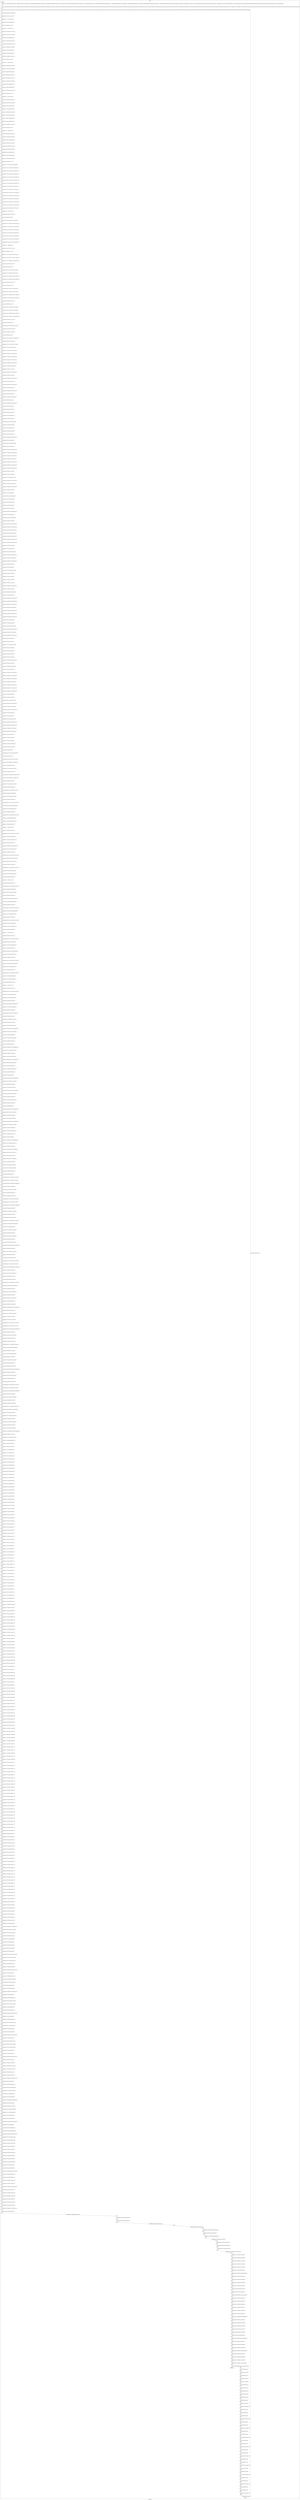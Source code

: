 digraph G {
label="Btor2XCFA";
subgraph cluster_0 {
label="main";
main_init[];
l1[];
l3[];
l4[];
l5[];
l6[];
l7[];
l8[];
l9[];
l10[];
l11[];
l12[];
l13[];
l14[];
l15[];
l16[];
l17[];
l18[];
l19[];
l20[];
l21[];
l22[];
l23[];
l24[];
l25[];
l26[];
l27[];
l28[];
l29[];
l30[];
l31[];
l32[];
l33[];
l34[];
l35[];
l36[];
l37[];
l38[];
l39[];
l40[];
l41[];
l42[];
l43[];
l44[];
l45[];
l46[];
l47[];
l48[];
l49[];
l50[];
l51[];
l52[];
l53[];
l54[];
l55[];
l56[];
l57[];
l58[];
l59[];
l60[];
l61[];
l62[];
l63[];
l64[];
l65[];
l66[];
l67[];
l68[];
l69[];
l70[];
l71[];
l72[];
l73[];
l74[];
l75[];
l76[];
l77[];
l78[];
l79[];
l80[];
l81[];
l82[];
l83[];
l84[];
l85[];
l86[];
l87[];
l88[];
l89[];
l90[];
l91[];
l92[];
l93[];
l94[];
l95[];
l96[];
l97[];
l98[];
l99[];
l100[];
l101[];
l102[];
l103[];
l104[];
l105[];
l106[];
l107[];
l108[];
l109[];
l110[];
l111[];
l112[];
l113[];
l114[];
l115[];
l116[];
l117[];
l118[];
l119[];
l120[];
l121[];
l122[];
l123[];
l124[];
l125[];
l126[];
l127[];
l128[];
l129[];
l130[];
l131[];
l132[];
l133[];
l134[];
l135[];
l136[];
l137[];
l138[];
l139[];
l140[];
l141[];
l142[];
l143[];
l144[];
l145[];
l146[];
l147[];
l148[];
l149[];
l150[];
l151[];
l152[];
l153[];
l154[];
l155[];
l156[];
l157[];
l158[];
l159[];
l160[];
l161[];
l162[];
l163[];
l164[];
l165[];
l166[];
l167[];
l168[];
l169[];
l170[];
l171[];
l172[];
l173[];
l174[];
l175[];
l176[];
l177[];
l178[];
l179[];
l180[];
l181[];
l182[];
l183[];
l184[];
l185[];
l186[];
l187[];
l188[];
l189[];
l190[];
l191[];
l192[];
l193[];
l194[];
l195[];
l196[];
l197[];
l198[];
l199[];
l200[];
l201[];
l202[];
l203[];
l204[];
l205[];
l206[];
l207[];
l208[];
l209[];
l210[];
l211[];
l212[];
l213[];
l214[];
l215[];
l216[];
l217[];
l218[];
l219[];
l220[];
l221[];
l222[];
l223[];
l224[];
l225[];
l226[];
l227[];
l228[];
l229[];
l230[];
l231[];
l232[];
l233[];
l234[];
l235[];
l236[];
l237[];
l238[];
l239[];
l240[];
l241[];
l242[];
l243[];
l244[];
l245[];
l246[];
l247[];
l248[];
l249[];
l250[];
l251[];
l252[];
l253[];
l254[];
l255[];
l256[];
l257[];
l258[];
l259[];
l260[];
l261[];
l262[];
l263[];
l264[];
l265[];
l266[];
l267[];
l268[];
l269[];
l270[];
l271[];
l272[];
l273[];
l274[];
l275[];
l276[];
l277[];
l278[];
l279[];
l280[];
l281[];
l282[];
l283[];
l284[];
l285[];
l286[];
l287[];
l288[];
l289[];
l290[];
l291[];
l292[];
l293[];
l294[];
l295[];
l296[];
l297[];
l298[];
l299[];
l300[];
l301[];
l302[];
l303[];
l304[];
l305[];
l306[];
l307[];
l308[];
l309[];
l310[];
l311[];
l312[];
l313[];
l314[];
l315[];
l316[];
l317[];
l318[];
l319[];
l320[];
l321[];
l322[];
l323[];
l324[];
l325[];
l326[];
l327[];
l328[];
l329[];
l330[];
l331[];
l332[];
l333[];
l334[];
l335[];
l336[];
l337[];
l338[];
l339[];
l340[];
l341[];
l342[];
l343[];
l344[];
l345[];
l346[];
l347[];
l348[];
l349[];
l350[];
l351[];
l352[];
l353[];
l354[];
l355[];
l356[];
l357[];
l358[];
l359[];
l360[];
l361[];
l362[];
l363[];
l364[];
l365[];
l366[];
l367[];
l368[];
l369[];
l370[];
l371[];
l372[];
l373[];
l374[];
l375[];
l376[];
l377[];
l378[];
l379[];
l380[];
l381[];
l382[];
l383[];
l384[];
l385[];
l386[];
l387[];
l388[];
l389[];
l390[];
l391[];
l392[];
l393[];
l394[];
l395[];
l396[];
l397[];
l398[];
l399[];
l400[];
l401[];
l402[];
l403[];
l404[];
l405[];
l406[];
l407[];
l408[];
l409[];
l410[];
l411[];
l412[];
l413[];
l414[];
l415[];
l416[];
l417[];
l418[];
l419[];
l420[];
l421[];
l422[];
l423[];
l424[];
l425[];
l426[];
l427[];
l428[];
l429[];
l430[];
l431[];
l432[];
l433[];
l434[];
l435[];
l436[];
l437[];
l438[];
l439[];
l440[];
l441[];
l442[];
l443[];
l444[];
l445[];
l446[];
l447[];
l448[];
l449[];
l450[];
l451[];
l452[];
l453[];
l454[];
l455[];
l456[];
l457[];
l458[];
l459[];
l460[];
l461[];
l462[];
l463[];
l464[];
l465[];
l466[];
l467[];
l468[];
l469[];
l470[];
l471[];
l472[];
l473[];
l474[];
l475[];
l476[];
l477[];
l478[];
l479[];
l480[];
l481[];
l482[];
l483[];
l484[];
l485[];
l486[];
l487[];
l488[];
l489[];
l490[];
l491[];
l492[];
l493[];
l494[];
l495[];
l496[];
l497[];
l498[];
l499[];
l500[];
l501[];
l502[];
l503[];
l504[];
l505[];
l506[];
l507[];
l508[];
l509[];
l510[];
l511[];
l512[];
l513[];
l514[];
l515[];
l516[];
l517[];
l518[];
l519[];
l520[];
l521[];
l522[];
l523[];
l524[];
l525[];
l526[];
l527[];
l528[];
l529[];
l530[];
l531[];
l532[];
l533[];
l534[];
l535[];
l536[];
l537[];
l538[];
l539[];
l540[];
l541[];
l542[];
l543[];
l544[];
l545[];
l546[];
l547[];
l548[];
l549[];
l550[];
l551[];
l552[];
l553[];
l554[];
l555[];
l556[];
l557[];
l558[];
l559[];
l560[];
l561[];
l562[];
l563[];
l564[];
l565[];
l566[];
l567[];
l568[];
l569[];
l570[];
l571[];
l572[];
l573[];
l574[];
l575[];
l576[];
l577[];
l578[];
l579[];
l580[];
l581[];
l582[];
l583[];
l584[];
l585[];
l586[];
l587[];
l588[];
l589[];
l590[];
l591[];
l592[];
l593[];
l594[];
l595[];
l596[];
l597[];
l598[];
l599[];
l600[];
l601[];
l602[];
l603[];
l604[];
l605[];
l606[];
l607[];
l608[];
l609[];
l610[];
l611[];
l612[];
l613[];
l614[];
l615[];
l616[];
l617[];
l618[];
l619[];
l620[];
l621[];
l622[];
l623[];
l624[];
l625[];
l626[];
l627[];
l628[];
l629[];
l630[];
l631[];
l632[];
l633[];
l634[];
l635[];
l636[];
l637[];
l638[];
l639[];
l640[];
l641[];
l642[];
l643[];
l644[];
l645[];
l646[];
l647[];
l648[];
l649[];
l650[];
l651[];
l652[];
l653[];
l654[];
l655[];
l656[];
l657[];
l658[];
l659[];
l660[];
l661[];
l662[];
l663[];
l664[];
l665[];
l666[];
l667[];
l668[];
l669[];
l670[];
l671[];
l672[];
l673[];
l674[];
l675[];
l676[];
l677[];
l678[];
l679[];
l680[];
l681[];
l682[];
l683[];
l684[];
l685[];
l686[];
l687[];
l688[];
l689[];
l690[];
l691[];
l692[];
l693[];
l694[];
l695[];
l696[];
l697[];
l698[];
l699[];
l700[];
l701[];
l702[];
l703[];
l704[];
l705[];
l706[];
l707[];
l708[];
l709[];
l710[];
l711[];
l712[];
l713[];
l714[];
l715[];
l716[];
l717[];
l718[];
l719[];
l720[];
l721[];
l722[];
l723[];
l724[];
l725[];
l726[];
l727[];
l728[];
l729[];
l730[];
l731[];
l732[];
l733[];
l734[];
l735[];
l736[];
l737[];
l738[];
l739[];
l740[];
l741[];
l742[];
l743[];
l744[];
l745[];
l746[];
l747[];
l748[];
l749[];
l750[];
l751[];
l752[];
l753[];
l754[];
l755[];
l756[];
l757[];
l758[];
l759[];
l760[];
l761[];
l762[];
l763[];
l764[];
main_error[];
l765[];
l766[];
l767[];
l768[];
l769[];
l770[];
l771[];
l772[];
l773[];
l774[];
l775[];
l776[];
l777[];
l778[];
l779[];
l780[];
l781[];
l782[];
l783[];
l784[];
l785[];
l786[];
l787[];
l788[];
l789[];
l790[];
l791[];
l792[];
l793[];
l794[];
l795[];
l796[];
l797[];
l798[];
l799[];
l800[];
l801[];
l802[];
l803[];
l804[];
l805[];
l806[];
l807[];
main_init -> l1 [label="[(assign const_7 #b0000000000000000),(assign const_10 #b00000000),(assign const_33 #b0),(assign const_99 #b00000000000000000000000000001010),(assign const_100 #b000000000000000000000000),(assign const_101 #b00000001),(assign const_109 #b00000000000000000000000000000100),(assign const_110 #b0000000000000000),(assign const_112 #b00000000000000000000000000010000),(assign const_117 #b00000000000000000000000001100100),(assign const_127 #b00000000000000000000000000000011),(assign const_142 #b00000000000000000000000000000010),(assign const_157 #b00000000000000000000000000000001),(assign const_198 #b00000000),(assign const_209 #b0000000000010110),(assign const_211 #b0000000000000000),(assign const_225 #b0000000000100001),(assign const_237 #b0000000000101100),(assign const_249 #b0000000000001011),(assign const_459 #b00000101),(assign const_468 #b00000000000000000000000000000000),(assign const_614 #b00000010),(assign const_635 #b00000011),(assign const_656 #b00000100)] "];
l3 -> l4 [label="[(havoc input_98),(havoc input_106),(havoc input_107),(havoc input_108),(havoc input_124),(havoc input_125),(havoc input_126),(havoc input_139),(havoc input_140),(havoc input_141),(havoc input_154),(havoc input_155),(havoc input_156),(havoc input_169),(havoc input_170),(havoc input_187),(havoc input_191),(havoc input_192),(havoc input_193),(havoc input_194),(havoc input_195),(havoc input_196),(havoc input_197),(havoc input_208),(havoc input_210),(havoc input_219),(havoc input_224),(havoc input_226),(havoc input_231),(havoc input_236),(havoc input_238),(havoc input_243),(havoc input_248),(havoc input_250),(havoc input_255),(havoc input_260),(havoc input_269),(havoc input_298),(havoc input_300),(havoc input_321),(havoc input_326),(havoc input_332),(havoc input_334),(havoc input_355),(havoc input_360),(havoc input_366),(havoc input_368),(havoc input_389),(havoc input_394),(havoc input_400),(havoc input_402),(havoc input_423),(havoc input_428)] "];
l4 -> l5 [label="[(assign binary_96 (bvand state_40 (bvnot state_94)))] "];
l5 -> l6 [label="[(assign binary_102 (bvxor const_101 state_29))] "];
l6 -> l7 [label="[(assign binary_103 (++ const_100 binary_102))] "];
l7 -> l8 [label="[(assign binary_104 (bvmul const_99 binary_103))] "];
l8 -> l9 [label="[(assign slice_105 (extract binary_104 0 16))] "];
l9 -> l10 [label="[(assign binary_111 (++ state_25 const_110))] "];
l10 -> l11 [label="[(assign binary_113 (bvashr binary_111 const_112))] "];
l11 -> l12 [label="[(assign binary_114 (bvsrem binary_113 const_99))] "];
l12 -> l13 [label="[(assign binary_115 (bvmul const_99 binary_114))] "];
l13 -> l14 [label="[(assign binary_116 (bvadd const_109 binary_115))] "];
l14 -> l15 [label="[(assign binary_118 (bvsrem binary_113 const_117))] "];
l15 -> l16 [label="[(assign binary_119 (bvsdiv binary_118 const_99))] "];
l16 -> l17 [label="[(assign binary_120 (bvmul const_99 binary_119))] "];
l17 -> l18 [label="[(assign binary_121 (bvmul const_99 binary_120))] "];
l18 -> l19 [label="[(assign binary_122 (bvadd binary_116 binary_121))] "];
l19 -> l20 [label="[(assign slice_123 (extract binary_122 0 16))] "];
l20 -> l21 [label="[(assign binary_128 (++ state_21 const_110))] "];
l21 -> l22 [label="[(assign binary_129 (bvashr binary_128 const_112))] "];
l22 -> l23 [label="[(assign binary_130 (bvsrem binary_129 const_99))] "];
l23 -> l24 [label="[(assign binary_131 (bvmul const_99 binary_130))] "];
l24 -> l25 [label="[(assign binary_132 (bvadd const_127 binary_131))] "];
l25 -> l26 [label="[(assign binary_133 (bvsrem binary_129 const_117))] "];
l26 -> l27 [label="[(assign binary_134 (bvsdiv binary_133 const_99))] "];
l27 -> l28 [label="[(assign binary_135 (bvmul const_99 binary_134))] "];
l28 -> l29 [label="[(assign binary_136 (bvmul const_99 binary_135))] "];
l29 -> l30 [label="[(assign binary_137 (bvadd binary_132 binary_136))] "];
l30 -> l31 [label="[(assign slice_138 (extract binary_137 0 16))] "];
l31 -> l32 [label="[(assign binary_143 (++ state_17 const_110))] "];
l32 -> l33 [label="[(assign binary_144 (bvashr binary_143 const_112))] "];
l33 -> l34 [label="[(assign binary_145 (bvsrem binary_144 const_99))] "];
l34 -> l35 [label="[(assign binary_146 (bvmul const_99 binary_145))] "];
l35 -> l36 [label="[(assign binary_147 (bvadd const_142 binary_146))] "];
l36 -> l37 [label="[(assign binary_148 (bvsrem binary_144 const_117))] "];
l37 -> l38 [label="[(assign binary_149 (bvsdiv binary_148 const_99))] "];
l38 -> l39 [label="[(assign binary_150 (bvmul const_99 binary_149))] "];
l39 -> l40 [label="[(assign binary_151 (bvmul const_99 binary_150))] "];
l40 -> l41 [label="[(assign binary_152 (bvadd binary_147 binary_151))] "];
l41 -> l42 [label="[(assign slice_153 (extract binary_152 0 16))] "];
l42 -> l43 [label="[(assign binary_158 (++ state_13 const_110))] "];
l43 -> l44 [label="[(assign binary_159 (bvashr binary_158 const_112))] "];
l44 -> l45 [label="[(assign binary_160 (bvsrem binary_159 const_99))] "];
l45 -> l46 [label="[(assign binary_161 (bvmul const_99 binary_160))] "];
l46 -> l47 [label="[(assign binary_162 (bvadd const_157 binary_161))] "];
l47 -> l48 [label="[(assign binary_163 (bvsrem binary_159 const_117))] "];
l48 -> l49 [label="[(assign binary_164 (bvsdiv binary_163 const_99))] "];
l49 -> l50 [label="[(assign binary_165 (bvmul const_99 binary_164))] "];
l50 -> l51 [label="[(assign binary_166 (bvmul const_99 binary_165))] "];
l51 -> l52 [label="[(assign binary_167 (bvadd binary_162 binary_166))] "];
l52 -> l53 [label="[(assign slice_168 (extract binary_167 0 16))] "];
l53 -> l54 [label="[(assign ternary_171 (ite (= input_170 #b1) slice_168 state_8))] "];
l54 -> l55 [label="[(assign ternary_172 (ite (= input_169 #b1) slice_168 ternary_171))] "];
l55 -> l56 [label="[(assign ternary_173 (ite (= input_156 #b1) slice_168 ternary_172))] "];
l56 -> l57 [label="[(assign ternary_174 (ite (= input_155 #b1) slice_153 ternary_173))] "];
l57 -> l58 [label="[(assign ternary_175 (ite (= input_154 #b1) slice_153 ternary_174))] "];
l58 -> l59 [label="[(assign ternary_176 (ite (= input_141 #b1) slice_153 ternary_175))] "];
l59 -> l60 [label="[(assign ternary_177 (ite (= input_140 #b1) slice_138 ternary_176))] "];
l60 -> l61 [label="[(assign ternary_178 (ite (= input_139 #b1) slice_138 ternary_177))] "];
l61 -> l62 [label="[(assign ternary_179 (ite (= input_126 #b1) slice_138 ternary_178))] "];
l62 -> l63 [label="[(assign ternary_180 (ite (= input_125 #b1) slice_123 ternary_179))] "];
l63 -> l64 [label="[(assign ternary_181 (ite (= input_124 #b1) slice_123 ternary_180))] "];
l64 -> l65 [label="[(assign ternary_182 (ite (= input_108 #b1) slice_123 ternary_181))] "];
l65 -> l66 [label="[(assign ternary_183 (ite (= input_107 #b1) slice_105 ternary_182))] "];
l66 -> l67 [label="[(assign ternary_184 (ite (= input_106 #b1) slice_105 ternary_183))] "];
l67 -> l68 [label="[(assign ternary_185 (ite (= input_98 #b1) slice_105 ternary_184))] "];
l68 -> l69 [label="[(assign binary_188 (++ const_100 state_11))] "];
l69 -> l70 [label="[(assign binary_189 (bvadd const_157 binary_188))] "];
l70 -> l71 [label="[(assign slice_190 (extract binary_189 0 8))] "];
l71 -> l72 [label="[(assign ternary_199 (ite (= input_197 #b1) const_198 state_11))] "];
l72 -> l73 [label="[(assign ternary_200 (ite (= input_196 #b1) slice_190 ternary_199))] "];
l73 -> l74 [label="[(assign ternary_201 (ite (= input_195 #b1) slice_190 ternary_200))] "];
l74 -> l75 [label="[(assign ternary_202 (ite (= input_194 #b1) slice_190 ternary_201))] "];
l75 -> l76 [label="[(assign ternary_203 (ite (= input_193 #b1) slice_190 ternary_202))] "];
l76 -> l77 [label="[(assign ternary_204 (ite (= input_192 #b1) slice_190 ternary_203))] "];
l77 -> l78 [label="[(assign ternary_205 (ite (= input_191 #b1) slice_190 ternary_204))] "];
l78 -> l79 [label="[(assign ternary_206 (ite (= input_187 #b1) slice_190 ternary_205))] "];
l79 -> l80 [label="[(assign binary_212 (++ state_8 const_110))] "];
l80 -> l81 [label="[(assign binary_213 (bvashr binary_212 const_112))] "];
l81 -> l82 [label="[(assign slice_214 (extract binary_213 0 16))] "];
l82 -> l83 [label="[(assign ternary_215 (ite (= input_193 #b1) slice_214 state_13))] "];
l83 -> l84 [label="[(assign ternary_216 (ite (= input_210 #b1) const_211 ternary_215))] "];
l84 -> l85 [label="[(assign ternary_217 (ite (= input_208 #b1) const_209 ternary_216))] "];
l85 -> l86 [label="[(assign binary_220 (bvsdiv binary_159 const_117))] "];
l86 -> l87 [label="[(assign slice_221 (extract binary_220 0 16))] "];
l87 -> l88 [label="[(assign ternary_222 (ite (= input_219 #b1) slice_221 state_15))] "];
l88 -> l89 [label="[(assign ternary_227 (ite (= input_192 #b1) slice_214 state_17))] "];
l89 -> l90 [label="[(assign ternary_228 (ite (= input_226 #b1) const_211 ternary_227))] "];
l90 -> l91 [label="[(assign ternary_229 (ite (= input_224 #b1) const_225 ternary_228))] "];
l91 -> l92 [label="[(assign binary_232 (bvsdiv binary_144 const_117))] "];
l92 -> l93 [label="[(assign slice_233 (extract binary_232 0 16))] "];
l93 -> l94 [label="[(assign ternary_234 (ite (= input_231 #b1) slice_233 state_19))] "];
l94 -> l95 [label="[(assign ternary_239 (ite (= input_191 #b1) slice_214 state_21))] "];
l95 -> l96 [label="[(assign ternary_240 (ite (= input_238 #b1) const_211 ternary_239))] "];
l96 -> l97 [label="[(assign ternary_241 (ite (= input_236 #b1) const_237 ternary_240))] "];
l97 -> l98 [label="[(assign binary_244 (bvsdiv binary_129 const_117))] "];
l98 -> l99 [label="[(assign slice_245 (extract binary_244 0 16))] "];
l99 -> l100 [label="[(assign ternary_246 (ite (= input_243 #b1) slice_245 state_23))] "];
l100 -> l101 [label="[(assign ternary_251 (ite (= input_187 #b1) slice_214 state_25))] "];
l101 -> l102 [label="[(assign ternary_252 (ite (= input_250 #b1) const_211 ternary_251))] "];
l102 -> l103 [label="[(assign ternary_253 (ite (= input_248 #b1) const_249 ternary_252))] "];
l103 -> l104 [label="[(assign binary_256 (bvsdiv binary_113 const_117))] "];
l104 -> l105 [label="[(assign slice_257 (extract binary_256 0 16))] "];
l105 -> l106 [label="[(assign ternary_258 (ite (= input_255 #b1) slice_257 state_27))] "];
l106 -> l107 [label="[(assign binary_261 (bvsrem binary_103 const_109))] "];
l107 -> l108 [label="[(assign binary_262 (bvadd const_157 binary_261))] "];
l108 -> l109 [label="[(assign slice_263 (extract binary_262 0 8))] "];
l109 -> l110 [label="[(assign ternary_264 (ite (= input_260 #b1) slice_263 binary_102))] "];
l110 -> l111 [label="[(assign binary_265 (bvxor const_101 ternary_264))] "];
l111 -> l112 [label="[(assign ternary_267 (ite (= input_194 #b1) slice_214 state_31))] "];
l112 -> l113 [label="[(assign binary_270 (bvor (bvnot state_34) input_269))] "];
l113 -> l114 [label="[(assign binary_271 (bvand binary_270 (bvnot input_169)))] "];
l114 -> l115 [label="[(assign binary_272 (bvand binary_271 (bvnot input_154)))] "];
l115 -> l116 [label="[(assign binary_273 (bvand binary_272 (bvnot input_139)))] "];
l116 -> l117 [label="[(assign binary_274 (bvand binary_273 (bvnot input_124)))] "];
l117 -> l118 [label="[(assign binary_275 (bvand binary_274 (bvnot input_106)))] "];
l118 -> l119 [label="[(assign binary_277 (bvand state_36 (bvnot input_197)))] "];
l119 -> l120 [label="[(assign binary_278 (bvor binary_277 input_169))] "];
l120 -> l121 [label="[(assign binary_279 (bvand binary_278 (bvnot input_156)))] "];
l121 -> l122 [label="[(assign binary_280 (bvor binary_279 input_154))] "];
l122 -> l123 [label="[(assign binary_281 (bvand binary_280 (bvnot input_141)))] "];
l123 -> l124 [label="[(assign binary_282 (bvor binary_281 input_139))] "];
l124 -> l125 [label="[(assign binary_283 (bvand binary_282 (bvnot input_126)))] "];
l125 -> l126 [label="[(assign binary_284 (bvor binary_283 input_124))] "];
l126 -> l127 [label="[(assign binary_285 (bvand binary_284 (bvnot input_108)))] "];
l127 -> l128 [label="[(assign binary_286 (bvor binary_285 input_106))] "];
l128 -> l129 [label="[(assign binary_287 (bvand binary_286 (bvnot input_98)))] "];
l129 -> l130 [label="[(assign binary_289 (bvor state_38 input_197))] "];
l130 -> l131 [label="[(assign binary_290 (bvand binary_289 (bvnot input_269)))] "];
l131 -> l132 [label="[(assign binary_292 (bvor state_40 input_156))] "];
l132 -> l133 [label="[(assign binary_293 (bvor binary_292 input_141))] "];
l133 -> l134 [label="[(assign binary_294 (bvor binary_293 input_126))] "];
l134 -> l135 [label="[(assign binary_295 (bvor binary_294 input_108))] "];
l135 -> l136 [label="[(assign binary_296 (bvor binary_295 input_98))] "];
l136 -> l137 [label="[(assign binary_299 (bvor (bvnot state_42) input_298))] "];
l137 -> l138 [label="[(assign binary_301 (bvor binary_299 input_300))] "];
l138 -> l139 [label="[(assign binary_302 (bvor binary_301 input_170))] "];
l139 -> l140 [label="[(assign binary_303 (bvor binary_302 input_169))] "];
l140 -> l141 [label="[(assign binary_304 (bvor binary_303 input_156))] "];
l141 -> l142 [label="[(assign binary_305 (bvand binary_304 (bvnot input_193)))] "];
l142 -> l143 [label="[(assign binary_306 (bvor binary_305 input_219))] "];
l143 -> l144 [label="[(assign binary_308 (bvand state_44 (bvnot input_298)))] "];
l144 -> l145 [label="[(assign binary_309 (bvor binary_308 input_193))] "];
l145 -> l146 [label="[(assign binary_310 (bvand binary_309 (bvnot input_210)))] "];
l146 -> l147 [label="[(assign binary_311 (bvand binary_310 (bvnot input_208)))] "];
l147 -> l148 [label="[(assign binary_312 (bvand binary_311 (bvnot input_219)))] "];
l148 -> l149 [label="[(assign binary_314 (bvand state_46 (bvnot input_300)))] "];
l149 -> l150 [label="[(assign binary_315 (bvand binary_314 (bvnot input_170)))] "];
l150 -> l151 [label="[(assign binary_316 (bvand binary_315 (bvnot input_169)))] "];
l151 -> l152 [label="[(assign binary_317 (bvand binary_316 (bvnot input_156)))] "];
l152 -> l153 [label="[(assign binary_318 (bvor binary_317 input_210))] "];
l153 -> l154 [label="[(assign binary_319 (bvor binary_318 input_208))] "];
l154 -> l155 [label="[(assign binary_322 (bvor (bvnot state_48) input_321))] "];
l155 -> l156 [label="[(assign binary_323 (bvand binary_322 (bvnot input_219)))] "];
l156 -> l157 [label="[(assign binary_325 (bvand state_50 (bvnot input_321)))] "];
l157 -> l158 [label="[(assign binary_327 (bvand binary_325 (bvnot input_326)))] "];
l158 -> l159 [label="[(assign binary_328 (bvor binary_327 input_219))] "];
l159 -> l160 [label="[(assign binary_330 (bvor state_52 input_326))] "];
l160 -> l161 [label="[(assign binary_333 (bvor (bvnot state_54) input_332))] "];
l161 -> l162 [label="[(assign binary_335 (bvor binary_333 input_334))] "];
l162 -> l163 [label="[(assign binary_336 (bvor binary_335 input_155))] "];
l163 -> l164 [label="[(assign binary_337 (bvor binary_336 input_154))] "];
l164 -> l165 [label="[(assign binary_338 (bvor binary_337 input_141))] "];
l165 -> l166 [label="[(assign binary_339 (bvand binary_338 (bvnot input_192)))] "];
l166 -> l167 [label="[(assign binary_340 (bvor binary_339 input_231))] "];
l167 -> l168 [label="[(assign binary_342 (bvand state_56 (bvnot input_332)))] "];
l168 -> l169 [label="[(assign binary_343 (bvor binary_342 input_192))] "];
l169 -> l170 [label="[(assign binary_344 (bvand binary_343 (bvnot input_226)))] "];
l170 -> l171 [label="[(assign binary_345 (bvand binary_344 (bvnot input_224)))] "];
l171 -> l172 [label="[(assign binary_346 (bvand binary_345 (bvnot input_231)))] "];
l172 -> l173 [label="[(assign binary_348 (bvand state_58 (bvnot input_334)))] "];
l173 -> l174 [label="[(assign binary_349 (bvand binary_348 (bvnot input_155)))] "];
l174 -> l175 [label="[(assign binary_350 (bvand binary_349 (bvnot input_154)))] "];
l175 -> l176 [label="[(assign binary_351 (bvand binary_350 (bvnot input_141)))] "];
l176 -> l177 [label="[(assign binary_352 (bvor binary_351 input_226))] "];
l177 -> l178 [label="[(assign binary_353 (bvor binary_352 input_224))] "];
l178 -> l179 [label="[(assign binary_356 (bvor (bvnot state_60) input_355))] "];
l179 -> l180 [label="[(assign binary_357 (bvand binary_356 (bvnot input_231)))] "];
l180 -> l181 [label="[(assign binary_359 (bvand state_62 (bvnot input_355)))] "];
l181 -> l182 [label="[(assign binary_361 (bvand binary_359 (bvnot input_360)))] "];
l182 -> l183 [label="[(assign binary_362 (bvor binary_361 input_231))] "];
l183 -> l184 [label="[(assign binary_364 (bvor state_64 input_360))] "];
l184 -> l185 [label="[(assign binary_367 (bvor (bvnot state_66) input_366))] "];
l185 -> l186 [label="[(assign binary_369 (bvor binary_367 input_368))] "];
l186 -> l187 [label="[(assign binary_370 (bvor binary_369 input_140))] "];
l187 -> l188 [label="[(assign binary_371 (bvor binary_370 input_139))] "];
l188 -> l189 [label="[(assign binary_372 (bvor binary_371 input_126))] "];
l189 -> l190 [label="[(assign binary_373 (bvand binary_372 (bvnot input_191)))] "];
l190 -> l191 [label="[(assign binary_374 (bvor binary_373 input_243))] "];
l191 -> l192 [label="[(assign binary_376 (bvand state_68 (bvnot input_366)))] "];
l192 -> l193 [label="[(assign binary_377 (bvor binary_376 input_191))] "];
l193 -> l194 [label="[(assign binary_378 (bvand binary_377 (bvnot input_238)))] "];
l194 -> l195 [label="[(assign binary_379 (bvand binary_378 (bvnot input_236)))] "];
l195 -> l196 [label="[(assign binary_380 (bvand binary_379 (bvnot input_243)))] "];
l196 -> l197 [label="[(assign binary_382 (bvand state_70 (bvnot input_368)))] "];
l197 -> l198 [label="[(assign binary_383 (bvand binary_382 (bvnot input_140)))] "];
l198 -> l199 [label="[(assign binary_384 (bvand binary_383 (bvnot input_139)))] "];
l199 -> l200 [label="[(assign binary_385 (bvand binary_384 (bvnot input_126)))] "];
l200 -> l201 [label="[(assign binary_386 (bvor binary_385 input_238))] "];
l201 -> l202 [label="[(assign binary_387 (bvor binary_386 input_236))] "];
l202 -> l203 [label="[(assign binary_390 (bvor (bvnot state_72) input_389))] "];
l203 -> l204 [label="[(assign binary_391 (bvand binary_390 (bvnot input_243)))] "];
l204 -> l205 [label="[(assign binary_393 (bvand state_74 (bvnot input_389)))] "];
l205 -> l206 [label="[(assign binary_395 (bvand binary_393 (bvnot input_394)))] "];
l206 -> l207 [label="[(assign binary_396 (bvor binary_395 input_243))] "];
l207 -> l208 [label="[(assign binary_398 (bvor state_76 input_394))] "];
l208 -> l209 [label="[(assign binary_401 (bvor (bvnot state_78) input_400))] "];
l209 -> l210 [label="[(assign binary_403 (bvor binary_401 input_402))] "];
l210 -> l211 [label="[(assign binary_404 (bvor binary_403 input_125))] "];
l211 -> l212 [label="[(assign binary_405 (bvor binary_404 input_124))] "];
l212 -> l213 [label="[(assign binary_406 (bvor binary_405 input_108))] "];
l213 -> l214 [label="[(assign binary_407 (bvand binary_406 (bvnot input_187)))] "];
l214 -> l215 [label="[(assign binary_408 (bvor binary_407 input_255))] "];
l215 -> l216 [label="[(assign binary_410 (bvand state_80 (bvnot input_400)))] "];
l216 -> l217 [label="[(assign binary_411 (bvor binary_410 input_187))] "];
l217 -> l218 [label="[(assign binary_412 (bvand binary_411 (bvnot input_250)))] "];
l218 -> l219 [label="[(assign binary_413 (bvand binary_412 (bvnot input_248)))] "];
l219 -> l220 [label="[(assign binary_414 (bvand binary_413 (bvnot input_255)))] "];
l220 -> l221 [label="[(assign binary_416 (bvand state_82 (bvnot input_402)))] "];
l221 -> l222 [label="[(assign binary_417 (bvand binary_416 (bvnot input_125)))] "];
l222 -> l223 [label="[(assign binary_418 (bvand binary_417 (bvnot input_124)))] "];
l223 -> l224 [label="[(assign binary_419 (bvand binary_418 (bvnot input_108)))] "];
l224 -> l225 [label="[(assign binary_420 (bvor binary_419 input_250))] "];
l225 -> l226 [label="[(assign binary_421 (bvor binary_420 input_248))] "];
l226 -> l227 [label="[(assign binary_424 (bvor (bvnot state_84) input_423))] "];
l227 -> l228 [label="[(assign binary_425 (bvand binary_424 (bvnot input_255)))] "];
l228 -> l229 [label="[(assign binary_427 (bvand state_86 (bvnot input_423)))] "];
l229 -> l230 [label="[(assign binary_429 (bvand binary_427 (bvnot input_428)))] "];
l230 -> l231 [label="[(assign binary_430 (bvor binary_429 input_255))] "];
l231 -> l232 [label="[(assign binary_432 (bvor state_88 input_428))] "];
l232 -> l233 [label="[(assign binary_434 (bvor (bvnot state_90) input_260))] "];
l233 -> l234 [label="[(assign binary_435 (bvand binary_434 (bvnot input_107)))] "];
l234 -> l235 [label="[(assign binary_436 (bvand binary_435 (bvnot input_106)))] "];
l235 -> l236 [label="[(assign binary_437 (bvand binary_436 (bvnot input_98)))] "];
l236 -> l237 [label="[(assign binary_439 (bvand state_92 (bvnot input_260)))] "];
l237 -> l238 [label="[(assign binary_440 (bvor binary_439 input_107))] "];
l238 -> l239 [label="[(assign binary_441 (bvor binary_440 input_106))] "];
l239 -> l240 [label="[(assign binary_442 (bvor binary_441 input_98))] "];
l240 -> l241 [label="[(assign binary_444 (bvor state_36 (bvnot input_197)))] "];
l241 -> l242 [label="[(assign binary_445 (bvsrem binary_213 const_99))] "];
l242 -> l243 [label="[(assign slice_446 (extract binary_445 8 32))] "];
l243 -> l244 [label="[(assign comparison_447 (ite (= const_100 slice_446) #b1 #b0))] "];
l244 -> l245 [label="[(assign slice_448 (extract binary_445 0 8))] "];
l245 -> l246 [label="[(assign comparison_449 (ite (= state_11 slice_448) #b1 #b0))] "];
l246 -> l247 [label="[(assign binary_450 (bvand comparison_447 comparison_449))] "];
l247 -> l248 [label="[(assign binary_451 (bvand state_38 binary_450))] "];
l248 -> l249 [label="[(assign binary_452 (bvor (bvnot input_196) binary_451))] "];
l249 -> l250 [label="[(assign binary_453 (bvand binary_444 binary_452))] "];
l250 -> l251 [label="[(assign comparison_454 (ite (bvule binary_188 const_109) #b1 #b0))] "];
l251 -> l252 [label="[(assign binary_455 (bvand (bvnot binary_450) comparison_454))] "];
l252 -> l253 [label="[(assign binary_456 (bvand state_38 binary_455))] "];
l253 -> l254 [label="[(assign binary_457 (bvor (bvnot input_195) binary_456))] "];
l254 -> l255 [label="[(assign binary_458 (bvand binary_453 binary_457))] "];
l255 -> l256 [label="[(assign comparison_460 (ite (= const_459 state_11) #b1 #b0))] "];
l256 -> l257 [label="[(assign binary_461 (bvand state_38 comparison_460))] "];
l257 -> l258 [label="[(assign binary_462 (bvor (bvnot input_269) binary_461))] "];
l258 -> l259 [label="[(assign binary_463 (bvand binary_458 binary_462))] "];
l259 -> l260 [label="[(assign comparison_464 (ite (= const_157 binary_164) #b1 #b0))] "];
l260 -> l261 [label="[(assign binary_465 (bvand state_44 (bvnot comparison_464)))] "];
l261 -> l262 [label="[(assign binary_466 (bvor (bvnot input_298) binary_465))] "];
l262 -> l263 [label="[(assign binary_467 (bvand binary_463 binary_466))] "];
l263 -> l264 [label="[(assign comparison_469 (ite (= const_468 binary_159) #b1 #b0))] "];
l264 -> l265 [label="[(assign binary_470 (bvand state_46 comparison_469))] "];
l265 -> l266 [label="[(assign binary_471 (bvor (bvnot input_300) binary_470))] "];
l266 -> l267 [label="[(assign binary_472 (bvand binary_467 binary_471))] "];
l267 -> l268 [label="[(assign binary_473 (++ state_15 const_110))] "];
l268 -> l269 [label="[(assign binary_474 (bvashr binary_473 const_112))] "];
l269 -> l270 [label="[(assign comparison_475 (ite (= const_157 binary_474) #b1 #b0))] "];
l270 -> l271 [label="[(assign binary_476 (bvand state_50 comparison_475))] "];
l271 -> l272 [label="[(assign binary_477 (bvor (bvnot input_321) binary_476))] "];
l272 -> l273 [label="[(assign binary_478 (bvand binary_472 binary_477))] "];
l273 -> l274 [label="[(assign binary_479 (bvand state_50 (bvnot comparison_475)))] "];
l274 -> l275 [label="[(assign binary_480 (bvor (bvnot input_326) binary_479))] "];
l275 -> l276 [label="[(assign binary_481 (bvand binary_478 binary_480))] "];
l276 -> l277 [label="[(assign comparison_482 (ite (= const_142 binary_149) #b1 #b0))] "];
l277 -> l278 [label="[(assign binary_483 (bvand state_56 (bvnot comparison_482)))] "];
l278 -> l279 [label="[(assign binary_484 (bvor (bvnot input_332) binary_483))] "];
l279 -> l280 [label="[(assign binary_485 (bvand binary_481 binary_484))] "];
l280 -> l281 [label="[(assign comparison_486 (ite (= const_468 binary_144) #b1 #b0))] "];
l281 -> l282 [label="[(assign binary_487 (bvand state_58 comparison_486))] "];
l282 -> l283 [label="[(assign binary_488 (bvor (bvnot input_334) binary_487))] "];
l283 -> l284 [label="[(assign binary_489 (bvand binary_485 binary_488))] "];
l284 -> l285 [label="[(assign binary_490 (++ state_19 const_110))] "];
l285 -> l286 [label="[(assign binary_491 (bvashr binary_490 const_112))] "];
l286 -> l287 [label="[(assign comparison_492 (ite (= const_142 binary_491) #b1 #b0))] "];
l287 -> l288 [label="[(assign binary_493 (bvand state_62 comparison_492))] "];
l288 -> l289 [label="[(assign binary_494 (bvor (bvnot input_355) binary_493))] "];
l289 -> l290 [label="[(assign binary_495 (bvand binary_489 binary_494))] "];
l290 -> l291 [label="[(assign binary_496 (bvand state_62 (bvnot comparison_492)))] "];
l291 -> l292 [label="[(assign binary_497 (bvor (bvnot input_360) binary_496))] "];
l292 -> l293 [label="[(assign binary_498 (bvand binary_495 binary_497))] "];
l293 -> l294 [label="[(assign comparison_499 (ite (= const_127 binary_134) #b1 #b0))] "];
l294 -> l295 [label="[(assign binary_500 (bvand state_68 (bvnot comparison_499)))] "];
l295 -> l296 [label="[(assign binary_501 (bvor (bvnot input_366) binary_500))] "];
l296 -> l297 [label="[(assign binary_502 (bvand binary_498 binary_501))] "];
l297 -> l298 [label="[(assign comparison_503 (ite (= const_468 binary_129) #b1 #b0))] "];
l298 -> l299 [label="[(assign binary_504 (bvand state_70 comparison_503))] "];
l299 -> l300 [label="[(assign binary_505 (bvor (bvnot input_368) binary_504))] "];
l300 -> l301 [label="[(assign binary_506 (bvand binary_502 binary_505))] "];
l301 -> l302 [label="[(assign binary_507 (++ state_23 const_110))] "];
l302 -> l303 [label="[(assign binary_508 (bvashr binary_507 const_112))] "];
l303 -> l304 [label="[(assign comparison_509 (ite (= const_127 binary_508) #b1 #b0))] "];
l304 -> l305 [label="[(assign binary_510 (bvand state_74 comparison_509))] "];
l305 -> l306 [label="[(assign binary_511 (bvor (bvnot input_389) binary_510))] "];
l306 -> l307 [label="[(assign binary_512 (bvand binary_506 binary_511))] "];
l307 -> l308 [label="[(assign binary_513 (bvand state_74 (bvnot comparison_509)))] "];
l308 -> l309 [label="[(assign binary_514 (bvor (bvnot input_394) binary_513))] "];
l309 -> l310 [label="[(assign binary_515 (bvand binary_512 binary_514))] "];
l310 -> l311 [label="[(assign comparison_516 (ite (= const_109 binary_119) #b1 #b0))] "];
l311 -> l312 [label="[(assign binary_517 (bvand state_80 (bvnot comparison_516)))] "];
l312 -> l313 [label="[(assign binary_518 (bvor (bvnot input_400) binary_517))] "];
l313 -> l314 [label="[(assign binary_519 (bvand binary_515 binary_518))] "];
l314 -> l315 [label="[(assign comparison_520 (ite (= const_468 binary_113) #b1 #b0))] "];
l315 -> l316 [label="[(assign binary_521 (bvand state_82 comparison_520))] "];
l316 -> l317 [label="[(assign binary_522 (bvor (bvnot input_402) binary_521))] "];
l317 -> l318 [label="[(assign binary_523 (bvand binary_519 binary_522))] "];
l318 -> l319 [label="[(assign binary_524 (++ state_27 const_110))] "];
l319 -> l320 [label="[(assign binary_525 (bvashr binary_524 const_112))] "];
l320 -> l321 [label="[(assign comparison_526 (ite (= const_109 binary_525) #b1 #b0))] "];
l321 -> l322 [label="[(assign binary_527 (bvand state_86 comparison_526))] "];
l322 -> l323 [label="[(assign binary_528 (bvor (bvnot input_423) binary_527))] "];
l323 -> l324 [label="[(assign binary_529 (bvand binary_523 binary_528))] "];
l324 -> l325 [label="[(assign binary_530 (bvand state_86 (bvnot comparison_526)))] "];
l325 -> l326 [label="[(assign binary_531 (bvor (bvnot input_428) binary_530))] "];
l326 -> l327 [label="[(assign binary_532 (bvand binary_529 binary_531))] "];
l327 -> l328 [label="[(assign binary_533 (bvand (bvnot state_34) (bvnot state_42)))] "];
l328 -> l329 [label="[(assign binary_534 (bvand state_92 binary_533))] "];
l329 -> l330 [label="[(assign binary_535 (bvor (bvnot input_260) binary_534))] "];
l330 -> l331 [label="[(assign binary_536 (bvand binary_532 binary_535))] "];
l331 -> l332 [label="[(assign binary_537 (bvand (bvnot state_34) state_46))] "];
l332 -> l333 [label="[(assign binary_538 (bvand binary_537 (bvnot comparison_469)))] "];
l333 -> l334 [label="[(assign binary_539 (bvor (bvnot input_170) binary_538))] "];
l334 -> l335 [label="[(assign binary_540 (bvand binary_536 binary_539))] "];
l335 -> l336 [label="[(assign binary_541 (bvor binary_538 (bvnot input_169)))] "];
l336 -> l337 [label="[(assign binary_542 (bvand binary_540 binary_541))] "];
l337 -> l338 [label="[(assign binary_543 (bvand state_36 state_46))] "];
l338 -> l339 [label="[(assign binary_544 (bvand binary_543 (bvnot comparison_469)))] "];
l339 -> l340 [label="[(assign binary_545 (bvor (bvnot input_156) binary_544))] "];
l340 -> l341 [label="[(assign binary_546 (bvand binary_542 binary_545))] "];
l341 -> l342 [label="[(assign binary_547 (bvand (bvnot state_34) state_58))] "];
l342 -> l343 [label="[(assign binary_548 (bvand binary_547 (bvnot comparison_486)))] "];
l343 -> l344 [label="[(assign binary_549 (bvor (bvnot input_155) binary_548))] "];
l344 -> l345 [label="[(assign binary_550 (bvand binary_546 binary_549))] "];
l345 -> l346 [label="[(assign binary_551 (bvor binary_548 (bvnot input_154)))] "];
l346 -> l347 [label="[(assign binary_552 (bvand binary_550 binary_551))] "];
l347 -> l348 [label="[(assign binary_553 (bvand state_36 state_58))] "];
l348 -> l349 [label="[(assign binary_554 (bvand binary_553 (bvnot comparison_486)))] "];
l349 -> l350 [label="[(assign binary_555 (bvor (bvnot input_141) binary_554))] "];
l350 -> l351 [label="[(assign binary_556 (bvand binary_552 binary_555))] "];
l351 -> l352 [label="[(assign binary_557 (bvand (bvnot state_34) state_70))] "];
l352 -> l353 [label="[(assign binary_558 (bvand binary_557 (bvnot comparison_503)))] "];
l353 -> l354 [label="[(assign binary_559 (bvor (bvnot input_140) binary_558))] "];
l354 -> l355 [label="[(assign binary_560 (bvand binary_556 binary_559))] "];
l355 -> l356 [label="[(assign binary_561 (bvor binary_558 (bvnot input_139)))] "];
l356 -> l357 [label="[(assign binary_562 (bvand binary_560 binary_561))] "];
l357 -> l358 [label="[(assign binary_563 (bvand state_36 state_70))] "];
l358 -> l359 [label="[(assign binary_564 (bvand binary_563 (bvnot comparison_503)))] "];
l359 -> l360 [label="[(assign binary_565 (bvor (bvnot input_126) binary_564))] "];
l360 -> l361 [label="[(assign binary_566 (bvand binary_562 binary_565))] "];
l361 -> l362 [label="[(assign binary_567 (bvand (bvnot state_34) state_82))] "];
l362 -> l363 [label="[(assign binary_568 (bvand binary_567 (bvnot comparison_520)))] "];
l363 -> l364 [label="[(assign binary_569 (bvor (bvnot input_125) binary_568))] "];
l364 -> l365 [label="[(assign binary_570 (bvand binary_566 binary_569))] "];
l365 -> l366 [label="[(assign binary_571 (bvor binary_568 (bvnot input_124)))] "];
l366 -> l367 [label="[(assign binary_572 (bvand binary_570 binary_571))] "];
l367 -> l368 [label="[(assign binary_573 (bvand state_36 state_82))] "];
l368 -> l369 [label="[(assign binary_574 (bvand binary_573 (bvnot comparison_520)))] "];
l369 -> l370 [label="[(assign binary_575 (bvor (bvnot input_108) binary_574))] "];
l370 -> l371 [label="[(assign binary_576 (bvand binary_572 binary_575))] "];
l371 -> l372 [label="[(assign binary_577 (bvand (bvnot state_34) (bvnot state_90)))] "];
l372 -> l373 [label="[(assign binary_578 (bvor (bvnot input_107) binary_577))] "];
l373 -> l374 [label="[(assign binary_579 (bvand binary_576 binary_578))] "];
l374 -> l375 [label="[(assign binary_580 (bvor binary_577 (bvnot input_106)))] "];
l375 -> l376 [label="[(assign binary_581 (bvand binary_579 binary_580))] "];
l376 -> l377 [label="[(assign binary_582 (bvand state_36 (bvnot state_90)))] "];
l377 -> l378 [label="[(assign binary_583 (bvor (bvnot input_98) binary_582))] "];
l378 -> l379 [label="[(assign binary_584 (bvand binary_581 binary_583))] "];
l379 -> l380 [label="[(assign binary_585 (bvand state_38 state_92))] "];
l380 -> l381 [label="[(assign comparison_586 (ite (= const_468 binary_445) #b1 #b0))] "];
l381 -> l382 [label="[(assign comparison_587 (ite (= const_198 state_11) #b1 #b0))] "];
l382 -> l383 [label="[(assign binary_588 (bvand (bvnot comparison_586) comparison_587))] "];
l383 -> l384 [label="[(assign binary_589 (bvand binary_585 binary_588))] "];
l384 -> l385 [label="[(assign binary_590 (bvor (bvnot input_194) binary_589))] "];
l385 -> l386 [label="[(assign binary_591 (bvand binary_584 binary_590))] "];
l386 -> l387 [label="[(assign binary_592 (bvand state_38 (bvnot state_42)))] "];
l387 -> l388 [label="[(assign comparison_593 (ite (= const_157 binary_445) #b1 #b0))] "];
l388 -> l389 [label="[(assign comparison_594 (ite (= const_101 state_11) #b1 #b0))] "];
l389 -> l390 [label="[(assign binary_595 (bvand (bvnot comparison_593) comparison_594))] "];
l390 -> l391 [label="[(assign binary_596 (bvand binary_592 binary_595))] "];
l391 -> l392 [label="[(assign binary_597 (bvor (bvnot input_193) binary_596))] "];
l392 -> l393 [label="[(assign binary_598 (bvand binary_591 binary_597))] "];
l393 -> l394 [label="[(assign binary_599 (bvand state_44 (bvnot state_48)))] "];
l394 -> l395 [label="[(assign comparison_600 (ite (= const_468 binary_220) #b1 #b0))] "];
l395 -> l396 [label="[(assign binary_601 (bvand comparison_464 comparison_600))] "];
l396 -> l397 [label="[(assign binary_602 (bvand binary_599 binary_601))] "];
l397 -> l398 [label="[(assign binary_603 (bvor (bvnot input_210) binary_602))] "];
l398 -> l399 [label="[(assign binary_604 (bvand binary_598 binary_603))] "];
l399 -> l400 [label="[(assign binary_605 (bvor binary_602 (bvnot input_208)))] "];
l400 -> l401 [label="[(assign binary_606 (bvand binary_604 binary_605))] "];
l401 -> l402 [label="[(assign binary_607 (bvand state_44 (bvnot state_48)))] "];
l402 -> l403 [label="[(assign binary_608 (bvand comparison_464 (bvnot comparison_600)))] "];
l403 -> l404 [label="[(assign binary_609 (bvand binary_607 binary_608))] "];
l404 -> l405 [label="[(assign binary_610 (bvor (bvnot input_219) binary_609))] "];
l405 -> l406 [label="[(assign binary_611 (bvand binary_606 binary_610))] "];
l406 -> l407 [label="[(assign binary_612 (bvand state_38 (bvnot state_54)))] "];
l407 -> l408 [label="[(assign comparison_613 (ite (= const_142 binary_445) #b1 #b0))] "];
l408 -> l409 [label="[(assign comparison_615 (ite (= const_614 state_11) #b1 #b0))] "];
l409 -> l410 [label="[(assign binary_616 (bvand (bvnot comparison_613) comparison_615))] "];
l410 -> l411 [label="[(assign binary_617 (bvand binary_612 binary_616))] "];
l411 -> l412 [label="[(assign binary_618 (bvor (bvnot input_192) binary_617))] "];
l412 -> l413 [label="[(assign binary_619 (bvand binary_611 binary_618))] "];
l413 -> l414 [label="[(assign binary_620 (bvand state_56 (bvnot state_60)))] "];
l414 -> l415 [label="[(assign comparison_621 (ite (= const_468 binary_232) #b1 #b0))] "];
l415 -> l416 [label="[(assign binary_622 (bvand comparison_482 comparison_621))] "];
l416 -> l417 [label="[(assign binary_623 (bvand binary_620 binary_622))] "];
l417 -> l418 [label="[(assign binary_624 (bvor (bvnot input_226) binary_623))] "];
l418 -> l419 [label="[(assign binary_625 (bvand binary_619 binary_624))] "];
l419 -> l420 [label="[(assign binary_626 (bvor binary_623 (bvnot input_224)))] "];
l420 -> l421 [label="[(assign binary_627 (bvand binary_625 binary_626))] "];
l421 -> l422 [label="[(assign binary_628 (bvand state_56 (bvnot state_60)))] "];
l422 -> l423 [label="[(assign binary_629 (bvand comparison_482 (bvnot comparison_621)))] "];
l423 -> l424 [label="[(assign binary_630 (bvand binary_628 binary_629))] "];
l424 -> l425 [label="[(assign binary_631 (bvor (bvnot input_231) binary_630))] "];
l425 -> l426 [label="[(assign binary_632 (bvand binary_627 binary_631))] "];
l426 -> l427 [label="[(assign binary_633 (bvand state_38 (bvnot state_66)))] "];
l427 -> l428 [label="[(assign comparison_634 (ite (= const_127 binary_445) #b1 #b0))] "];
l428 -> l429 [label="[(assign comparison_636 (ite (= const_635 state_11) #b1 #b0))] "];
l429 -> l430 [label="[(assign binary_637 (bvand (bvnot comparison_634) comparison_636))] "];
l430 -> l431 [label="[(assign binary_638 (bvand binary_633 binary_637))] "];
l431 -> l432 [label="[(assign binary_639 (bvor (bvnot input_191) binary_638))] "];
l432 -> l433 [label="[(assign binary_640 (bvand binary_632 binary_639))] "];
l433 -> l434 [label="[(assign binary_641 (bvand state_68 (bvnot state_72)))] "];
l434 -> l435 [label="[(assign comparison_642 (ite (= const_468 binary_244) #b1 #b0))] "];
l435 -> l436 [label="[(assign binary_643 (bvand comparison_499 comparison_642))] "];
l436 -> l437 [label="[(assign binary_644 (bvand binary_641 binary_643))] "];
l437 -> l438 [label="[(assign binary_645 (bvor (bvnot input_238) binary_644))] "];
l438 -> l439 [label="[(assign binary_646 (bvand binary_640 binary_645))] "];
l439 -> l440 [label="[(assign binary_647 (bvor binary_644 (bvnot input_236)))] "];
l440 -> l441 [label="[(assign binary_648 (bvand binary_646 binary_647))] "];
l441 -> l442 [label="[(assign binary_649 (bvand state_68 (bvnot state_72)))] "];
l442 -> l443 [label="[(assign binary_650 (bvand comparison_499 (bvnot comparison_642)))] "];
l443 -> l444 [label="[(assign binary_651 (bvand binary_649 binary_650))] "];
l444 -> l445 [label="[(assign binary_652 (bvor (bvnot input_243) binary_651))] "];
l445 -> l446 [label="[(assign binary_653 (bvand binary_648 binary_652))] "];
l446 -> l447 [label="[(assign binary_654 (bvand state_38 (bvnot state_78)))] "];
l447 -> l448 [label="[(assign comparison_655 (ite (= const_109 binary_445) #b1 #b0))] "];
l448 -> l449 [label="[(assign comparison_657 (ite (= const_656 state_11) #b1 #b0))] "];
l449 -> l450 [label="[(assign binary_658 (bvand (bvnot comparison_655) comparison_657))] "];
l450 -> l451 [label="[(assign binary_659 (bvand binary_654 binary_658))] "];
l451 -> l452 [label="[(assign binary_660 (bvor (bvnot input_187) binary_659))] "];
l452 -> l453 [label="[(assign binary_661 (bvand binary_653 binary_660))] "];
l453 -> l454 [label="[(assign binary_662 (bvand state_80 (bvnot state_84)))] "];
l454 -> l455 [label="[(assign comparison_663 (ite (= const_468 binary_256) #b1 #b0))] "];
l455 -> l456 [label="[(assign binary_664 (bvand comparison_516 comparison_663))] "];
l456 -> l457 [label="[(assign binary_665 (bvand binary_662 binary_664))] "];
l457 -> l458 [label="[(assign binary_666 (bvor (bvnot input_250) binary_665))] "];
l458 -> l459 [label="[(assign binary_667 (bvand binary_661 binary_666))] "];
l459 -> l460 [label="[(assign binary_668 (bvor binary_665 (bvnot input_248)))] "];
l460 -> l461 [label="[(assign binary_669 (bvand binary_667 binary_668))] "];
l461 -> l462 [label="[(assign binary_670 (bvand state_80 (bvnot state_84)))] "];
l462 -> l463 [label="[(assign binary_671 (bvand comparison_516 (bvnot comparison_663)))] "];
l463 -> l464 [label="[(assign binary_672 (bvand binary_670 binary_671))] "];
l464 -> l465 [label="[(assign binary_673 (bvor (bvnot input_255) binary_672))] "];
l465 -> l466 [label="[(assign binary_674 (bvand binary_669 binary_673))] "];
l466 -> l467 [label="[(assign binary_675 (bvor input_197 input_196))] "];
l467 -> l468 [label="[(assign binary_676 (bvor input_195 binary_675))] "];
l468 -> l469 [label="[(assign binary_677 (bvor input_269 binary_676))] "];
l469 -> l470 [label="[(assign binary_678 (bvor input_298 binary_677))] "];
l470 -> l471 [label="[(assign binary_679 (bvor input_300 binary_678))] "];
l471 -> l472 [label="[(assign binary_680 (bvor input_321 binary_679))] "];
l472 -> l473 [label="[(assign binary_681 (bvor input_326 binary_680))] "];
l473 -> l474 [label="[(assign binary_682 (bvor input_332 binary_681))] "];
l474 -> l475 [label="[(assign binary_683 (bvor input_334 binary_682))] "];
l475 -> l476 [label="[(assign binary_684 (bvor input_355 binary_683))] "];
l476 -> l477 [label="[(assign binary_685 (bvor input_360 binary_684))] "];
l477 -> l478 [label="[(assign binary_686 (bvor input_366 binary_685))] "];
l478 -> l479 [label="[(assign binary_687 (bvor input_368 binary_686))] "];
l479 -> l480 [label="[(assign binary_688 (bvor input_389 binary_687))] "];
l480 -> l481 [label="[(assign binary_689 (bvor input_394 binary_688))] "];
l481 -> l482 [label="[(assign binary_690 (bvor input_400 binary_689))] "];
l482 -> l483 [label="[(assign binary_691 (bvor input_402 binary_690))] "];
l483 -> l484 [label="[(assign binary_692 (bvor input_423 binary_691))] "];
l484 -> l485 [label="[(assign binary_693 (bvor input_428 binary_692))] "];
l485 -> l486 [label="[(assign binary_694 (bvor input_260 binary_693))] "];
l486 -> l487 [label="[(assign binary_695 (bvor input_170 binary_694))] "];
l487 -> l488 [label="[(assign binary_696 (bvor input_169 binary_695))] "];
l488 -> l489 [label="[(assign binary_697 (bvor input_156 binary_696))] "];
l489 -> l490 [label="[(assign binary_698 (bvor input_155 binary_697))] "];
l490 -> l491 [label="[(assign binary_699 (bvor input_154 binary_698))] "];
l491 -> l492 [label="[(assign binary_700 (bvor input_141 binary_699))] "];
l492 -> l493 [label="[(assign binary_701 (bvor input_140 binary_700))] "];
l493 -> l494 [label="[(assign binary_702 (bvor input_139 binary_701))] "];
l494 -> l495 [label="[(assign binary_703 (bvor input_126 binary_702))] "];
l495 -> l496 [label="[(assign binary_704 (bvor input_125 binary_703))] "];
l496 -> l497 [label="[(assign binary_705 (bvor input_124 binary_704))] "];
l497 -> l498 [label="[(assign binary_706 (bvor input_108 binary_705))] "];
l498 -> l499 [label="[(assign binary_707 (bvor input_107 binary_706))] "];
l499 -> l500 [label="[(assign binary_708 (bvor input_106 binary_707))] "];
l500 -> l501 [label="[(assign binary_709 (bvor input_98 binary_708))] "];
l501 -> l502 [label="[(assign binary_710 (bvor input_194 binary_709))] "];
l502 -> l503 [label="[(assign binary_711 (bvor input_193 binary_710))] "];
l503 -> l504 [label="[(assign binary_712 (bvor input_210 binary_711))] "];
l504 -> l505 [label="[(assign binary_713 (bvor input_208 binary_712))] "];
l505 -> l506 [label="[(assign binary_714 (bvor input_219 binary_713))] "];
l506 -> l507 [label="[(assign binary_715 (bvor input_192 binary_714))] "];
l507 -> l508 [label="[(assign binary_716 (bvor input_226 binary_715))] "];
l508 -> l509 [label="[(assign binary_717 (bvor input_224 binary_716))] "];
l509 -> l510 [label="[(assign binary_718 (bvor input_231 binary_717))] "];
l510 -> l511 [label="[(assign binary_719 (bvor input_191 binary_718))] "];
l511 -> l512 [label="[(assign binary_720 (bvor input_238 binary_719))] "];
l512 -> l513 [label="[(assign binary_721 (bvor input_236 binary_720))] "];
l513 -> l514 [label="[(assign binary_722 (bvor input_243 binary_721))] "];
l514 -> l515 [label="[(assign binary_723 (bvor input_187 binary_722))] "];
l515 -> l516 [label="[(assign binary_724 (bvor input_250 binary_723))] "];
l516 -> l517 [label="[(assign binary_725 (bvor input_248 binary_724))] "];
l517 -> l518 [label="[(assign binary_726 (bvor input_255 binary_725))] "];
l518 -> l519 [label="[(assign binary_727 (bvand binary_674 binary_726))] "];
l519 -> l520 [label="[(assign binary_728 (bvand input_197 input_196))] "];
l520 -> l521 [label="[(assign binary_729 (bvand input_195 binary_675))] "];
l521 -> l522 [label="[(assign binary_730 (bvor binary_728 binary_729))] "];
l522 -> l523 [label="[(assign binary_731 (bvand input_269 binary_676))] "];
l523 -> l524 [label="[(assign binary_732 (bvor binary_730 binary_731))] "];
l524 -> l525 [label="[(assign binary_733 (bvand input_298 binary_677))] "];
l525 -> l526 [label="[(assign binary_734 (bvor binary_732 binary_733))] "];
l526 -> l527 [label="[(assign binary_735 (bvand input_300 binary_678))] "];
l527 -> l528 [label="[(assign binary_736 (bvor binary_734 binary_735))] "];
l528 -> l529 [label="[(assign binary_737 (bvand input_321 binary_679))] "];
l529 -> l530 [label="[(assign binary_738 (bvor binary_736 binary_737))] "];
l530 -> l531 [label="[(assign binary_739 (bvand input_326 binary_680))] "];
l531 -> l532 [label="[(assign binary_740 (bvor binary_738 binary_739))] "];
l532 -> l533 [label="[(assign binary_741 (bvand input_332 binary_681))] "];
l533 -> l534 [label="[(assign binary_742 (bvor binary_740 binary_741))] "];
l534 -> l535 [label="[(assign binary_743 (bvand input_334 binary_682))] "];
l535 -> l536 [label="[(assign binary_744 (bvor binary_742 binary_743))] "];
l536 -> l537 [label="[(assign binary_745 (bvand input_355 binary_683))] "];
l537 -> l538 [label="[(assign binary_746 (bvor binary_744 binary_745))] "];
l538 -> l539 [label="[(assign binary_747 (bvand input_360 binary_684))] "];
l539 -> l540 [label="[(assign binary_748 (bvor binary_746 binary_747))] "];
l540 -> l541 [label="[(assign binary_749 (bvand input_366 binary_685))] "];
l541 -> l542 [label="[(assign binary_750 (bvor binary_748 binary_749))] "];
l542 -> l543 [label="[(assign binary_751 (bvand input_368 binary_686))] "];
l543 -> l544 [label="[(assign binary_752 (bvor binary_750 binary_751))] "];
l544 -> l545 [label="[(assign binary_753 (bvand input_389 binary_687))] "];
l545 -> l546 [label="[(assign binary_754 (bvor binary_752 binary_753))] "];
l546 -> l547 [label="[(assign binary_755 (bvand input_394 binary_688))] "];
l547 -> l548 [label="[(assign binary_756 (bvor binary_754 binary_755))] "];
l548 -> l549 [label="[(assign binary_757 (bvand input_400 binary_689))] "];
l549 -> l550 [label="[(assign binary_758 (bvor binary_756 binary_757))] "];
l550 -> l551 [label="[(assign binary_759 (bvand input_402 binary_690))] "];
l551 -> l552 [label="[(assign binary_760 (bvor binary_758 binary_759))] "];
l552 -> l553 [label="[(assign binary_761 (bvand input_423 binary_691))] "];
l553 -> l554 [label="[(assign binary_762 (bvor binary_760 binary_761))] "];
l554 -> l555 [label="[(assign binary_763 (bvand input_428 binary_692))] "];
l555 -> l556 [label="[(assign binary_764 (bvor binary_762 binary_763))] "];
l556 -> l557 [label="[(assign binary_765 (bvand input_260 binary_693))] "];
l557 -> l558 [label="[(assign binary_766 (bvor binary_764 binary_765))] "];
l558 -> l559 [label="[(assign binary_767 (bvand input_170 binary_694))] "];
l559 -> l560 [label="[(assign binary_768 (bvor binary_766 binary_767))] "];
l560 -> l561 [label="[(assign binary_769 (bvand input_169 binary_695))] "];
l561 -> l562 [label="[(assign binary_770 (bvor binary_768 binary_769))] "];
l562 -> l563 [label="[(assign binary_771 (bvand input_156 binary_696))] "];
l563 -> l564 [label="[(assign binary_772 (bvor binary_770 binary_771))] "];
l564 -> l565 [label="[(assign binary_773 (bvand input_155 binary_697))] "];
l565 -> l566 [label="[(assign binary_774 (bvor binary_772 binary_773))] "];
l566 -> l567 [label="[(assign binary_775 (bvand input_154 binary_698))] "];
l567 -> l568 [label="[(assign binary_776 (bvor binary_774 binary_775))] "];
l568 -> l569 [label="[(assign binary_777 (bvand input_141 binary_699))] "];
l569 -> l570 [label="[(assign binary_778 (bvor binary_776 binary_777))] "];
l570 -> l571 [label="[(assign binary_779 (bvand input_140 binary_700))] "];
l571 -> l572 [label="[(assign binary_780 (bvor binary_778 binary_779))] "];
l572 -> l573 [label="[(assign binary_781 (bvand input_139 binary_701))] "];
l573 -> l574 [label="[(assign binary_782 (bvor binary_780 binary_781))] "];
l574 -> l575 [label="[(assign binary_783 (bvand input_126 binary_702))] "];
l575 -> l576 [label="[(assign binary_784 (bvor binary_782 binary_783))] "];
l576 -> l577 [label="[(assign binary_785 (bvand input_125 binary_703))] "];
l577 -> l578 [label="[(assign binary_786 (bvor binary_784 binary_785))] "];
l578 -> l579 [label="[(assign binary_787 (bvand input_124 binary_704))] "];
l579 -> l580 [label="[(assign binary_788 (bvor binary_786 binary_787))] "];
l580 -> l581 [label="[(assign binary_789 (bvand input_108 binary_705))] "];
l581 -> l582 [label="[(assign binary_790 (bvor binary_788 binary_789))] "];
l582 -> l583 [label="[(assign binary_791 (bvand input_107 binary_706))] "];
l583 -> l584 [label="[(assign binary_792 (bvor binary_790 binary_791))] "];
l584 -> l585 [label="[(assign binary_793 (bvand input_106 binary_707))] "];
l585 -> l586 [label="[(assign binary_794 (bvor binary_792 binary_793))] "];
l586 -> l587 [label="[(assign binary_795 (bvand input_98 binary_708))] "];
l587 -> l588 [label="[(assign binary_796 (bvor binary_794 binary_795))] "];
l588 -> l589 [label="[(assign binary_797 (bvand input_194 binary_709))] "];
l589 -> l590 [label="[(assign binary_798 (bvor binary_796 binary_797))] "];
l590 -> l591 [label="[(assign binary_799 (bvand input_193 binary_710))] "];
l591 -> l592 [label="[(assign binary_800 (bvor binary_798 binary_799))] "];
l592 -> l593 [label="[(assign binary_801 (bvand input_210 binary_711))] "];
l593 -> l594 [label="[(assign binary_802 (bvor binary_800 binary_801))] "];
l594 -> l595 [label="[(assign binary_803 (bvand input_208 binary_712))] "];
l595 -> l596 [label="[(assign binary_804 (bvor binary_802 binary_803))] "];
l596 -> l597 [label="[(assign binary_805 (bvand input_219 binary_713))] "];
l597 -> l598 [label="[(assign binary_806 (bvor binary_804 binary_805))] "];
l598 -> l599 [label="[(assign binary_807 (bvand input_192 binary_714))] "];
l599 -> l600 [label="[(assign binary_808 (bvor binary_806 binary_807))] "];
l600 -> l601 [label="[(assign binary_809 (bvand input_226 binary_715))] "];
l601 -> l602 [label="[(assign binary_810 (bvor binary_808 binary_809))] "];
l602 -> l603 [label="[(assign binary_811 (bvand input_224 binary_716))] "];
l603 -> l604 [label="[(assign binary_812 (bvor binary_810 binary_811))] "];
l604 -> l605 [label="[(assign binary_813 (bvand input_231 binary_717))] "];
l605 -> l606 [label="[(assign binary_814 (bvor binary_812 binary_813))] "];
l606 -> l607 [label="[(assign binary_815 (bvand input_191 binary_718))] "];
l607 -> l608 [label="[(assign binary_816 (bvor binary_814 binary_815))] "];
l608 -> l609 [label="[(assign binary_817 (bvand input_238 binary_719))] "];
l609 -> l610 [label="[(assign binary_818 (bvor binary_816 binary_817))] "];
l610 -> l611 [label="[(assign binary_819 (bvand input_236 binary_720))] "];
l611 -> l612 [label="[(assign binary_820 (bvor binary_818 binary_819))] "];
l612 -> l613 [label="[(assign binary_821 (bvand input_243 binary_721))] "];
l613 -> l614 [label="[(assign binary_822 (bvor binary_820 binary_821))] "];
l614 -> l615 [label="[(assign binary_823 (bvand input_187 binary_722))] "];
l615 -> l616 [label="[(assign binary_824 (bvor binary_822 binary_823))] "];
l616 -> l617 [label="[(assign binary_825 (bvand input_250 binary_723))] "];
l617 -> l618 [label="[(assign binary_826 (bvor binary_824 binary_825))] "];
l618 -> l619 [label="[(assign binary_827 (bvand input_248 binary_724))] "];
l619 -> l620 [label="[(assign binary_828 (bvor binary_826 binary_827))] "];
l620 -> l621 [label="[(assign binary_829 (bvand input_255 binary_725))] "];
l621 -> l622 [label="[(assign binary_830 (bvor binary_828 binary_829))] "];
l622 -> l623 [label="[(assign binary_831 (bvand binary_727 (bvnot binary_830)))] "];
l623 -> l624 [label="[(assign binary_832 (bvand (bvnot state_34) state_36))] "];
l624 -> l625 [label="[(assign binary_833 (bvor (bvnot state_34) state_36))] "];
l625 -> l626 [label="[(assign binary_834 (bvand state_38 binary_833))] "];
l626 -> l627 [label="[(assign binary_835 (bvor binary_832 binary_834))] "];
l627 -> l628 [label="[(assign binary_836 (bvor state_38 binary_833))] "];
l628 -> l629 [label="[(assign binary_837 (bvand state_40 binary_836))] "];
l629 -> l630 [label="[(assign binary_838 (bvor binary_835 binary_837))] "];
l630 -> l631 [label="[(assign binary_839 (bvor state_40 binary_836))] "];
l631 -> l632 [label="[(assign binary_840 (bvand (bvnot binary_838) binary_839))] "];
l632 -> l633 [label="[(assign binary_841 (bvand (bvnot state_42) state_44))] "];
l633 -> l634 [label="[(assign binary_842 (bvor (bvnot state_42) state_44))] "];
l634 -> l635 [label="[(assign binary_843 (bvand state_46 binary_842))] "];
l635 -> l636 [label="[(assign binary_844 (bvor binary_841 binary_843))] "];
l636 -> l637 [label="[(assign binary_845 (bvand binary_840 (bvnot binary_844)))] "];
l637 -> l638 [label="[(assign binary_846 (bvor state_46 binary_842))] "];
l638 -> l639 [label="[(assign binary_847 (bvand binary_845 binary_846))] "];
l639 -> l640 [label="[(assign binary_848 (bvand (bvnot state_48) state_50))] "];
l640 -> l641 [label="[(assign binary_849 (bvor (bvnot state_48) state_50))] "];
l641 -> l642 [label="[(assign binary_850 (bvand state_52 binary_849))] "];
l642 -> l643 [label="[(assign binary_851 (bvor binary_848 binary_850))] "];
l643 -> l644 [label="[(assign binary_852 (bvand binary_847 (bvnot binary_851)))] "];
l644 -> l645 [label="[(assign binary_853 (bvor state_52 binary_849))] "];
l645 -> l646 [label="[(assign binary_854 (bvand binary_852 binary_853))] "];
l646 -> l647 [label="[(assign binary_855 (bvand (bvnot state_54) state_56))] "];
l647 -> l648 [label="[(assign binary_856 (bvor (bvnot state_54) state_56))] "];
l648 -> l649 [label="[(assign binary_857 (bvand state_58 binary_856))] "];
l649 -> l650 [label="[(assign binary_858 (bvor binary_855 binary_857))] "];
l650 -> l651 [label="[(assign binary_859 (bvand binary_854 (bvnot binary_858)))] "];
l651 -> l652 [label="[(assign binary_860 (bvor state_58 binary_856))] "];
l652 -> l653 [label="[(assign binary_861 (bvand binary_859 binary_860))] "];
l653 -> l654 [label="[(assign binary_862 (bvand (bvnot state_60) state_62))] "];
l654 -> l655 [label="[(assign binary_863 (bvor (bvnot state_60) state_62))] "];
l655 -> l656 [label="[(assign binary_864 (bvand state_64 binary_863))] "];
l656 -> l657 [label="[(assign binary_865 (bvor binary_862 binary_864))] "];
l657 -> l658 [label="[(assign binary_866 (bvand binary_861 (bvnot binary_865)))] "];
l658 -> l659 [label="[(assign binary_867 (bvor state_64 binary_863))] "];
l659 -> l660 [label="[(assign binary_868 (bvand binary_866 binary_867))] "];
l660 -> l661 [label="[(assign binary_869 (bvand (bvnot state_66) state_68))] "];
l661 -> l662 [label="[(assign binary_870 (bvor (bvnot state_66) state_68))] "];
l662 -> l663 [label="[(assign binary_871 (bvand state_70 binary_870))] "];
l663 -> l664 [label="[(assign binary_872 (bvor binary_869 binary_871))] "];
l664 -> l665 [label="[(assign binary_873 (bvand binary_868 (bvnot binary_872)))] "];
l665 -> l666 [label="[(assign binary_874 (bvor state_70 binary_870))] "];
l666 -> l667 [label="[(assign binary_875 (bvand binary_873 binary_874))] "];
l667 -> l668 [label="[(assign binary_876 (bvand (bvnot state_72) state_74))] "];
l668 -> l669 [label="[(assign binary_877 (bvor (bvnot state_72) state_74))] "];
l669 -> l670 [label="[(assign binary_878 (bvand state_76 binary_877))] "];
l670 -> l671 [label="[(assign binary_879 (bvor binary_876 binary_878))] "];
l671 -> l672 [label="[(assign binary_880 (bvand binary_875 (bvnot binary_879)))] "];
l672 -> l673 [label="[(assign binary_881 (bvor state_76 binary_877))] "];
l673 -> l674 [label="[(assign binary_882 (bvand binary_880 binary_881))] "];
l674 -> l675 [label="[(assign binary_883 (bvand (bvnot state_78) state_80))] "];
l675 -> l676 [label="[(assign binary_884 (bvor (bvnot state_78) state_80))] "];
l676 -> l677 [label="[(assign binary_885 (bvand state_82 binary_884))] "];
l677 -> l678 [label="[(assign binary_886 (bvor binary_883 binary_885))] "];
l678 -> l679 [label="[(assign binary_887 (bvand binary_882 (bvnot binary_886)))] "];
l679 -> l680 [label="[(assign binary_888 (bvor state_82 binary_884))] "];
l680 -> l681 [label="[(assign binary_889 (bvand binary_887 binary_888))] "];
l681 -> l682 [label="[(assign binary_890 (bvand (bvnot state_84) state_86))] "];
l682 -> l683 [label="[(assign binary_891 (bvor (bvnot state_84) state_86))] "];
l683 -> l684 [label="[(assign binary_892 (bvand state_88 binary_891))] "];
l684 -> l685 [label="[(assign binary_893 (bvor binary_890 binary_892))] "];
l685 -> l686 [label="[(assign binary_894 (bvand binary_889 (bvnot binary_893)))] "];
l686 -> l687 [label="[(assign binary_895 (bvor state_88 binary_891))] "];
l687 -> l688 [label="[(assign binary_896 (bvand binary_894 binary_895))] "];
l688 -> l689 [label="[(assign binary_897 (bvand (bvnot state_90) state_92))] "];
l689 -> l690 [label="[(assign binary_898 (bvand binary_896 (bvnot binary_897)))] "];
l690 -> l691 [label="[(assign binary_899 (bvor (bvnot state_90) state_92))] "];
l691 -> l692 [label="[(assign binary_900 (bvand binary_898 binary_899))] "];
l692 -> l693 [label="[(assign binary_901 (bvand binary_831 binary_900))] "];
l693 -> l694 [label="[(assign binary_902 (bvand binary_275 binary_287))] "];
l694 -> l695 [label="[(assign binary_903 (bvor binary_275 binary_287))] "];
l695 -> l696 [label="[(assign binary_904 (bvand binary_290 binary_903))] "];
l696 -> l697 [label="[(assign binary_905 (bvor binary_902 binary_904))] "];
l697 -> l698 [label="[(assign binary_906 (bvor binary_290 binary_903))] "];
l698 -> l699 [label="[(assign binary_907 (bvand binary_296 binary_906))] "];
l699 -> l700 [label="[(assign binary_908 (bvor binary_905 binary_907))] "];
l700 -> l701 [label="[(assign binary_909 (bvor binary_296 binary_906))] "];
l701 -> l702 [label="[(assign binary_910 (bvand (bvnot binary_908) binary_909))] "];
l702 -> l703 [label="[(assign binary_911 (bvand binary_306 binary_312))] "];
l703 -> l704 [label="[(assign binary_912 (bvor binary_306 binary_312))] "];
l704 -> l705 [label="[(assign binary_913 (bvand binary_319 binary_912))] "];
l705 -> l706 [label="[(assign binary_914 (bvor binary_911 binary_913))] "];
l706 -> l707 [label="[(assign binary_915 (bvand binary_910 (bvnot binary_914)))] "];
l707 -> l708 [label="[(assign binary_916 (bvor binary_319 binary_912))] "];
l708 -> l709 [label="[(assign binary_917 (bvand binary_915 binary_916))] "];
l709 -> l710 [label="[(assign binary_918 (bvand binary_323 binary_328))] "];
l710 -> l711 [label="[(assign binary_919 (bvor binary_323 binary_328))] "];
l711 -> l712 [label="[(assign binary_920 (bvand binary_330 binary_919))] "];
l712 -> l713 [label="[(assign binary_921 (bvor binary_918 binary_920))] "];
l713 -> l714 [label="[(assign binary_922 (bvand binary_917 (bvnot binary_921)))] "];
l714 -> l715 [label="[(assign binary_923 (bvor binary_330 binary_919))] "];
l715 -> l716 [label="[(assign binary_924 (bvand binary_922 binary_923))] "];
l716 -> l717 [label="[(assign binary_925 (bvand binary_340 binary_346))] "];
l717 -> l718 [label="[(assign binary_926 (bvor binary_340 binary_346))] "];
l718 -> l719 [label="[(assign binary_927 (bvand binary_353 binary_926))] "];
l719 -> l720 [label="[(assign binary_928 (bvor binary_925 binary_927))] "];
l720 -> l721 [label="[(assign binary_929 (bvand binary_924 (bvnot binary_928)))] "];
l721 -> l722 [label="[(assign binary_930 (bvor binary_353 binary_926))] "];
l722 -> l723 [label="[(assign binary_931 (bvand binary_929 binary_930))] "];
l723 -> l724 [label="[(assign binary_932 (bvand binary_357 binary_362))] "];
l724 -> l725 [label="[(assign binary_933 (bvor binary_357 binary_362))] "];
l725 -> l726 [label="[(assign binary_934 (bvand binary_364 binary_933))] "];
l726 -> l727 [label="[(assign binary_935 (bvor binary_932 binary_934))] "];
l727 -> l728 [label="[(assign binary_936 (bvand binary_931 (bvnot binary_935)))] "];
l728 -> l729 [label="[(assign binary_937 (bvor binary_364 binary_933))] "];
l729 -> l730 [label="[(assign binary_938 (bvand binary_936 binary_937))] "];
l730 -> l731 [label="[(assign binary_939 (bvand binary_374 binary_380))] "];
l731 -> l732 [label="[(assign binary_940 (bvor binary_374 binary_380))] "];
l732 -> l733 [label="[(assign binary_941 (bvand binary_387 binary_940))] "];
l733 -> l734 [label="[(assign binary_942 (bvor binary_939 binary_941))] "];
l734 -> l735 [label="[(assign binary_943 (bvand binary_938 (bvnot binary_942)))] "];
l735 -> l736 [label="[(assign binary_944 (bvor binary_387 binary_940))] "];
l736 -> l737 [label="[(assign binary_945 (bvand binary_943 binary_944))] "];
l737 -> l738 [label="[(assign binary_946 (bvand binary_391 binary_396))] "];
l738 -> l739 [label="[(assign binary_947 (bvor binary_391 binary_396))] "];
l739 -> l740 [label="[(assign binary_948 (bvand binary_398 binary_947))] "];
l740 -> l741 [label="[(assign binary_949 (bvor binary_946 binary_948))] "];
l741 -> l742 [label="[(assign binary_950 (bvand binary_945 (bvnot binary_949)))] "];
l742 -> l743 [label="[(assign binary_951 (bvor binary_398 binary_947))] "];
l743 -> l744 [label="[(assign binary_952 (bvand binary_950 binary_951))] "];
l744 -> l745 [label="[(assign binary_953 (bvand binary_408 binary_414))] "];
l745 -> l746 [label="[(assign binary_954 (bvor binary_408 binary_414))] "];
l746 -> l747 [label="[(assign binary_955 (bvand binary_421 binary_954))] "];
l747 -> l748 [label="[(assign binary_956 (bvor binary_953 binary_955))] "];
l748 -> l749 [label="[(assign binary_957 (bvand binary_952 (bvnot binary_956)))] "];
l749 -> l750 [label="[(assign binary_958 (bvor binary_421 binary_954))] "];
l750 -> l751 [label="[(assign binary_959 (bvand binary_957 binary_958))] "];
l751 -> l752 [label="[(assign binary_960 (bvand binary_425 binary_430))] "];
l752 -> l753 [label="[(assign binary_961 (bvor binary_425 binary_430))] "];
l753 -> l754 [label="[(assign binary_962 (bvand binary_432 binary_961))] "];
l754 -> l755 [label="[(assign binary_963 (bvor binary_960 binary_962))] "];
l755 -> l756 [label="[(assign binary_964 (bvand binary_959 (bvnot binary_963)))] "];
l756 -> l757 [label="[(assign binary_965 (bvor binary_432 binary_961))] "];
l757 -> l758 [label="[(assign binary_966 (bvand binary_964 binary_965))] "];
l758 -> l759 [label="[(assign binary_967 (bvand binary_437 binary_442))] "];
l759 -> l760 [label="[(assign binary_968 (bvand binary_966 (bvnot binary_967)))] "];
l760 -> l761 [label="[(assign binary_969 (bvor binary_437 binary_442))] "];
l761 -> l762 [label="[(assign binary_970 (bvand binary_968 binary_969))] "];
l762 -> l763 [label="[(assign binary_971 (bvand binary_901 binary_970))] "];
l763 -> l764 [label="[(assign binary_972 (bvand binary_971 (bvnot state_94)))] "];
l764 -> main_error [label="[(assume (= binary_96 #b1))] "];
l764 -> l765 [label="[(assume (not (= binary_96 #b1)))] "];
l765 -> l766 [label="[(assign state_8 ternary_185)] "];
l766 -> l767 [label="[(assign state_11 ternary_206)] "];
l767 -> l768 [label="[(assign state_13 ternary_217)] "];
l768 -> l769 [label="[(assign state_15 ternary_222)] "];
l769 -> l770 [label="[(assign state_17 ternary_229)] "];
l770 -> l771 [label="[(assign state_19 ternary_234)] "];
l771 -> l772 [label="[(assign state_21 ternary_241)] "];
l772 -> l773 [label="[(assign state_23 ternary_246)] "];
l773 -> l774 [label="[(assign state_25 ternary_253)] "];
l774 -> l775 [label="[(assign state_27 ternary_258)] "];
l775 -> l776 [label="[(assign state_29 binary_265)] "];
l776 -> l777 [label="[(assign state_31 ternary_267)] "];
l777 -> l778 [label="[(assign state_34 (bvnot binary_275))] "];
l778 -> l779 [label="[(assign state_36 binary_287)] "];
l779 -> l780 [label="[(assign state_38 binary_290)] "];
l780 -> l781 [label="[(assign state_40 binary_296)] "];
l781 -> l782 [label="[(assign state_42 (bvnot binary_306))] "];
l782 -> l783 [label="[(assign state_44 binary_312)] "];
l783 -> l784 [label="[(assign state_46 binary_319)] "];
l784 -> l785 [label="[(assign state_48 (bvnot binary_323))] "];
l785 -> l786 [label="[(assign state_50 binary_328)] "];
l786 -> l787 [label="[(assign state_52 binary_330)] "];
l787 -> l788 [label="[(assign state_54 (bvnot binary_340))] "];
l788 -> l789 [label="[(assign state_56 binary_346)] "];
l789 -> l790 [label="[(assign state_58 binary_353)] "];
l790 -> l791 [label="[(assign state_60 (bvnot binary_357))] "];
l791 -> l792 [label="[(assign state_62 binary_362)] "];
l792 -> l793 [label="[(assign state_64 binary_364)] "];
l793 -> l794 [label="[(assign state_66 (bvnot binary_374))] "];
l794 -> l795 [label="[(assign state_68 binary_380)] "];
l795 -> l796 [label="[(assign state_70 binary_387)] "];
l796 -> l797 [label="[(assign state_72 (bvnot binary_391))] "];
l797 -> l798 [label="[(assign state_74 binary_396)] "];
l798 -> l799 [label="[(assign state_76 binary_398)] "];
l799 -> l800 [label="[(assign state_78 (bvnot binary_408))] "];
l800 -> l801 [label="[(assign state_80 binary_414)] "];
l801 -> l802 [label="[(assign state_82 binary_421)] "];
l802 -> l803 [label="[(assign state_84 (bvnot binary_425))] "];
l803 -> l804 [label="[(assign state_86 binary_430)] "];
l804 -> l805 [label="[(assign state_88 binary_432)] "];
l805 -> l806 [label="[(assign state_90 (bvnot binary_437))] "];
l806 -> l807 [label="[(assign state_92 binary_442)] "];
l807 -> l3 [label="[(assign state_94 (bvnot binary_972))] "];
l1 -> l3 [label="[(assign state_8 #b0000000000000000),(assign state_11 #b00000000),(assign state_13 #b0000000000000000),(assign state_15 #b0000000000000000),(assign state_17 #b0000000000000000),(assign state_19 #b0000000000000000),(assign state_21 #b0000000000000000),(assign state_23 #b0000000000000000),(assign state_25 #b0000000000000000),(assign state_27 #b0000000000000000),(assign state_29 #b00000000),(assign state_31 #b0000000000000000),(assign state_34 #b0),(assign state_36 #b0),(assign state_38 #b0),(assign state_40 #b0),(assign state_42 #b0),(assign state_44 #b0),(assign state_46 #b0),(assign state_48 #b0),(assign state_50 #b0),(assign state_52 #b0),(assign state_54 #b0),(assign state_56 #b0),(assign state_58 #b0),(assign state_60 #b0),(assign state_62 #b0),(assign state_64 #b0),(assign state_66 #b0),(assign state_68 #b0),(assign state_70 #b0),(assign state_72 #b0),(assign state_74 #b0),(assign state_76 #b0),(assign state_78 #b0),(assign state_80 #b0),(assign state_82 #b0),(assign state_84 #b0),(assign state_86 #b0),(assign state_88 #b0),(assign state_90 #b0),(assign state_92 #b0),(assign state_94 #b0)] "];

}
}
